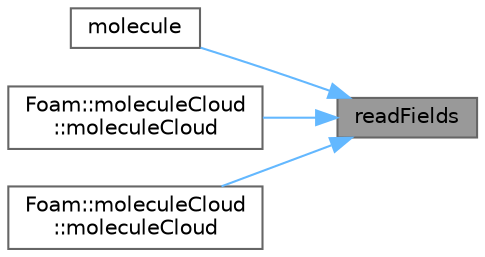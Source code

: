 digraph "readFields"
{
 // LATEX_PDF_SIZE
  bgcolor="transparent";
  edge [fontname=Helvetica,fontsize=10,labelfontname=Helvetica,labelfontsize=10];
  node [fontname=Helvetica,fontsize=10,shape=box,height=0.2,width=0.4];
  rankdir="RL";
  Node1 [id="Node000001",label="readFields",height=0.2,width=0.4,color="gray40", fillcolor="grey60", style="filled", fontcolor="black",tooltip=" "];
  Node1 -> Node2 [id="edge1_Node000001_Node000002",dir="back",color="steelblue1",style="solid",tooltip=" "];
  Node2 [id="Node000002",label="molecule",height=0.2,width=0.4,color="grey40", fillcolor="white", style="filled",URL="$classFoam_1_1molecule.html#a90a76acc3b074e7e6a7551702fa85685",tooltip=" "];
  Node1 -> Node3 [id="edge2_Node000001_Node000003",dir="back",color="steelblue1",style="solid",tooltip=" "];
  Node3 [id="Node000003",label="Foam::moleculeCloud\l::moleculeCloud",height=0.2,width=0.4,color="grey40", fillcolor="white", style="filled",URL="$classFoam_1_1moleculeCloud.html#ade5b6debf57f898a3786da1b5fbaa451",tooltip=" "];
  Node1 -> Node4 [id="edge3_Node000001_Node000004",dir="back",color="steelblue1",style="solid",tooltip=" "];
  Node4 [id="Node000004",label="Foam::moleculeCloud\l::moleculeCloud",height=0.2,width=0.4,color="grey40", fillcolor="white", style="filled",URL="$classFoam_1_1moleculeCloud.html#a5c2ea555afbba870e5f19fb11b668948",tooltip=" "];
}
